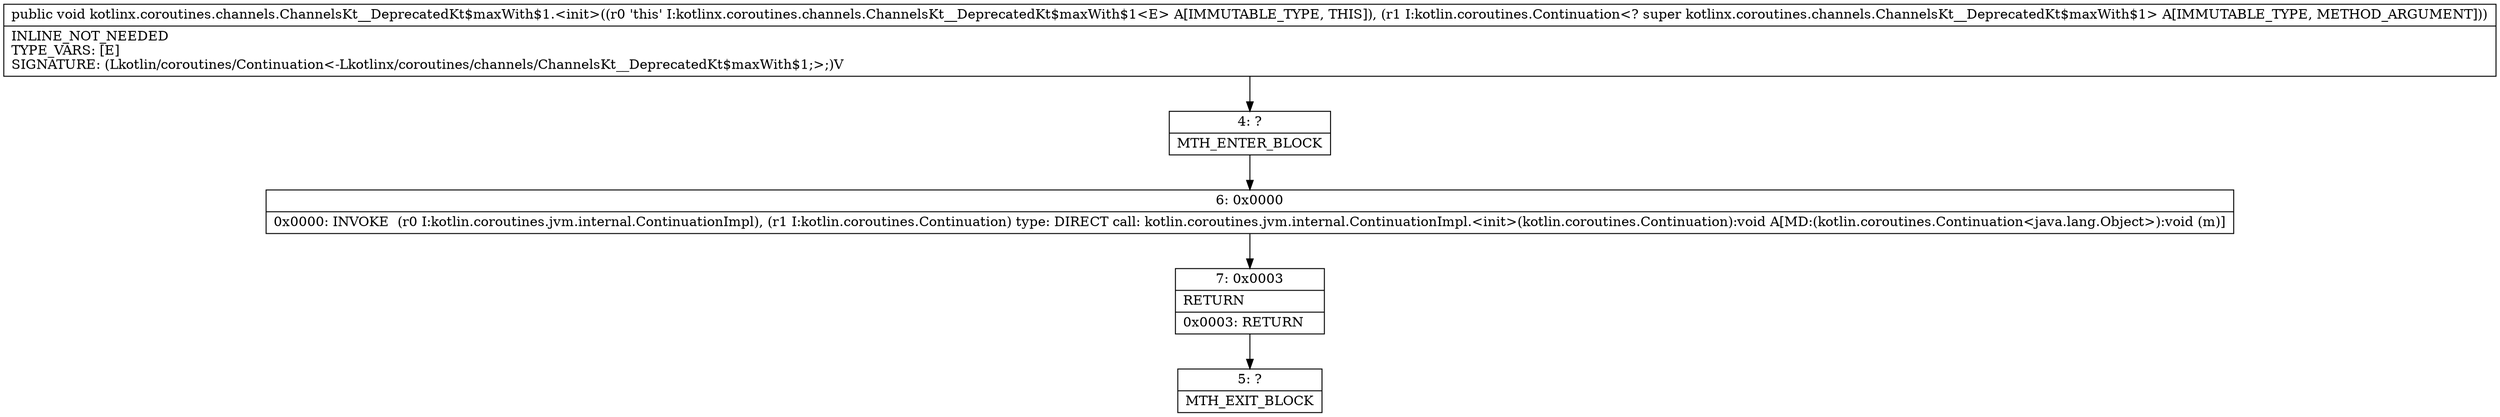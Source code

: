 digraph "CFG forkotlinx.coroutines.channels.ChannelsKt__DeprecatedKt$maxWith$1.\<init\>(Lkotlin\/coroutines\/Continuation;)V" {
Node_4 [shape=record,label="{4\:\ ?|MTH_ENTER_BLOCK\l}"];
Node_6 [shape=record,label="{6\:\ 0x0000|0x0000: INVOKE  (r0 I:kotlin.coroutines.jvm.internal.ContinuationImpl), (r1 I:kotlin.coroutines.Continuation) type: DIRECT call: kotlin.coroutines.jvm.internal.ContinuationImpl.\<init\>(kotlin.coroutines.Continuation):void A[MD:(kotlin.coroutines.Continuation\<java.lang.Object\>):void (m)]\l}"];
Node_7 [shape=record,label="{7\:\ 0x0003|RETURN\l|0x0003: RETURN   \l}"];
Node_5 [shape=record,label="{5\:\ ?|MTH_EXIT_BLOCK\l}"];
MethodNode[shape=record,label="{public void kotlinx.coroutines.channels.ChannelsKt__DeprecatedKt$maxWith$1.\<init\>((r0 'this' I:kotlinx.coroutines.channels.ChannelsKt__DeprecatedKt$maxWith$1\<E\> A[IMMUTABLE_TYPE, THIS]), (r1 I:kotlin.coroutines.Continuation\<? super kotlinx.coroutines.channels.ChannelsKt__DeprecatedKt$maxWith$1\> A[IMMUTABLE_TYPE, METHOD_ARGUMENT]))  | INLINE_NOT_NEEDED\lTYPE_VARS: [E]\lSIGNATURE: (Lkotlin\/coroutines\/Continuation\<\-Lkotlinx\/coroutines\/channels\/ChannelsKt__DeprecatedKt$maxWith$1;\>;)V\l}"];
MethodNode -> Node_4;Node_4 -> Node_6;
Node_6 -> Node_7;
Node_7 -> Node_5;
}

